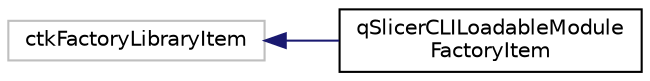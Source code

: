 digraph "Graphical Class Hierarchy"
{
  bgcolor="transparent";
  edge [fontname="Helvetica",fontsize="10",labelfontname="Helvetica",labelfontsize="10"];
  node [fontname="Helvetica",fontsize="10",shape=record];
  rankdir="LR";
  Node1025 [label="ctkFactoryLibraryItem",height=0.2,width=0.4,color="grey75"];
  Node1025 -> Node0 [dir="back",color="midnightblue",fontsize="10",style="solid",fontname="Helvetica"];
  Node0 [label="qSlicerCLILoadableModule\lFactoryItem",height=0.2,width=0.4,color="black",URL="$classqSlicerCLILoadableModuleFactoryItem.html"];
}
